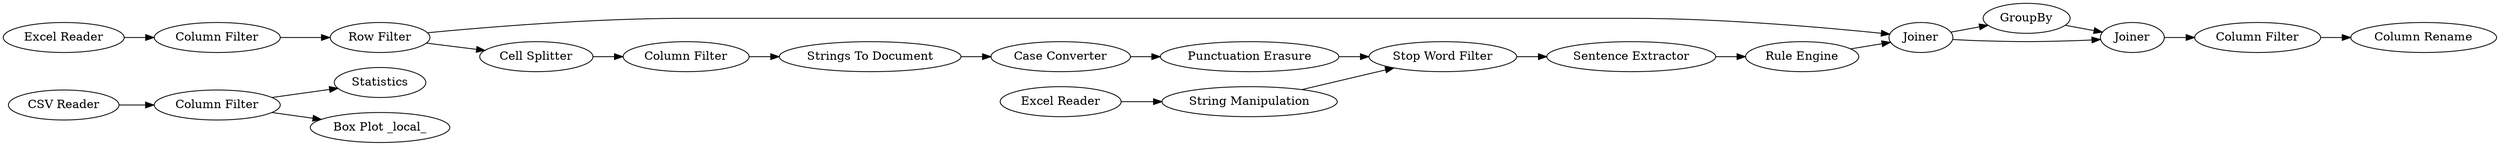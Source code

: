 digraph {
	"-3052455553754569355_3" [label=Statistics]
	"-3052455553754569355_1" [label="CSV Reader"]
	"-3052455553754569355_20" [label="Stop Word Filter"]
	"-3052455553754569355_26" [label=GroupBy]
	"-3052455553754569355_7" [label="Excel Reader"]
	"-3052455553754569355_29" [label=Joiner]
	"-3052455553754569355_31" [label="Column Filter"]
	"-3052455553754569355_4" [label="Box Plot _local_"]
	"-3052455553754569355_16" [label="Column Filter"]
	"-3052455553754569355_9" [label="Row Filter"]
	"-3052455553754569355_18" [label="Case Converter"]
	"-3052455553754569355_8" [label="Column Filter"]
	"-3052455553754569355_22" [label="String Manipulation"]
	"-3052455553754569355_2" [label="Column Filter"]
	"-3052455553754569355_24" [label="Excel Reader"]
	"-3052455553754569355_17" [label="Strings To Document"]
	"-3052455553754569355_30" [label=Joiner]
	"-3052455553754569355_32" [label="Column Rename"]
	"-3052455553754569355_23" [label="Sentence Extractor"]
	"-3052455553754569355_25" [label="Rule Engine"]
	"-3052455553754569355_19" [label="Punctuation Erasure"]
	"-3052455553754569355_15" [label="Cell Splitter"]
	"-3052455553754569355_31" -> "-3052455553754569355_32"
	"-3052455553754569355_9" -> "-3052455553754569355_15"
	"-3052455553754569355_24" -> "-3052455553754569355_22"
	"-3052455553754569355_7" -> "-3052455553754569355_8"
	"-3052455553754569355_29" -> "-3052455553754569355_26"
	"-3052455553754569355_22" -> "-3052455553754569355_20"
	"-3052455553754569355_20" -> "-3052455553754569355_23"
	"-3052455553754569355_23" -> "-3052455553754569355_25"
	"-3052455553754569355_25" -> "-3052455553754569355_29"
	"-3052455553754569355_15" -> "-3052455553754569355_16"
	"-3052455553754569355_8" -> "-3052455553754569355_9"
	"-3052455553754569355_29" -> "-3052455553754569355_30"
	"-3052455553754569355_2" -> "-3052455553754569355_4"
	"-3052455553754569355_19" -> "-3052455553754569355_20"
	"-3052455553754569355_18" -> "-3052455553754569355_19"
	"-3052455553754569355_17" -> "-3052455553754569355_18"
	"-3052455553754569355_2" -> "-3052455553754569355_3"
	"-3052455553754569355_30" -> "-3052455553754569355_31"
	"-3052455553754569355_26" -> "-3052455553754569355_30"
	"-3052455553754569355_1" -> "-3052455553754569355_2"
	"-3052455553754569355_9" -> "-3052455553754569355_29"
	"-3052455553754569355_16" -> "-3052455553754569355_17"
	rankdir=LR
}
